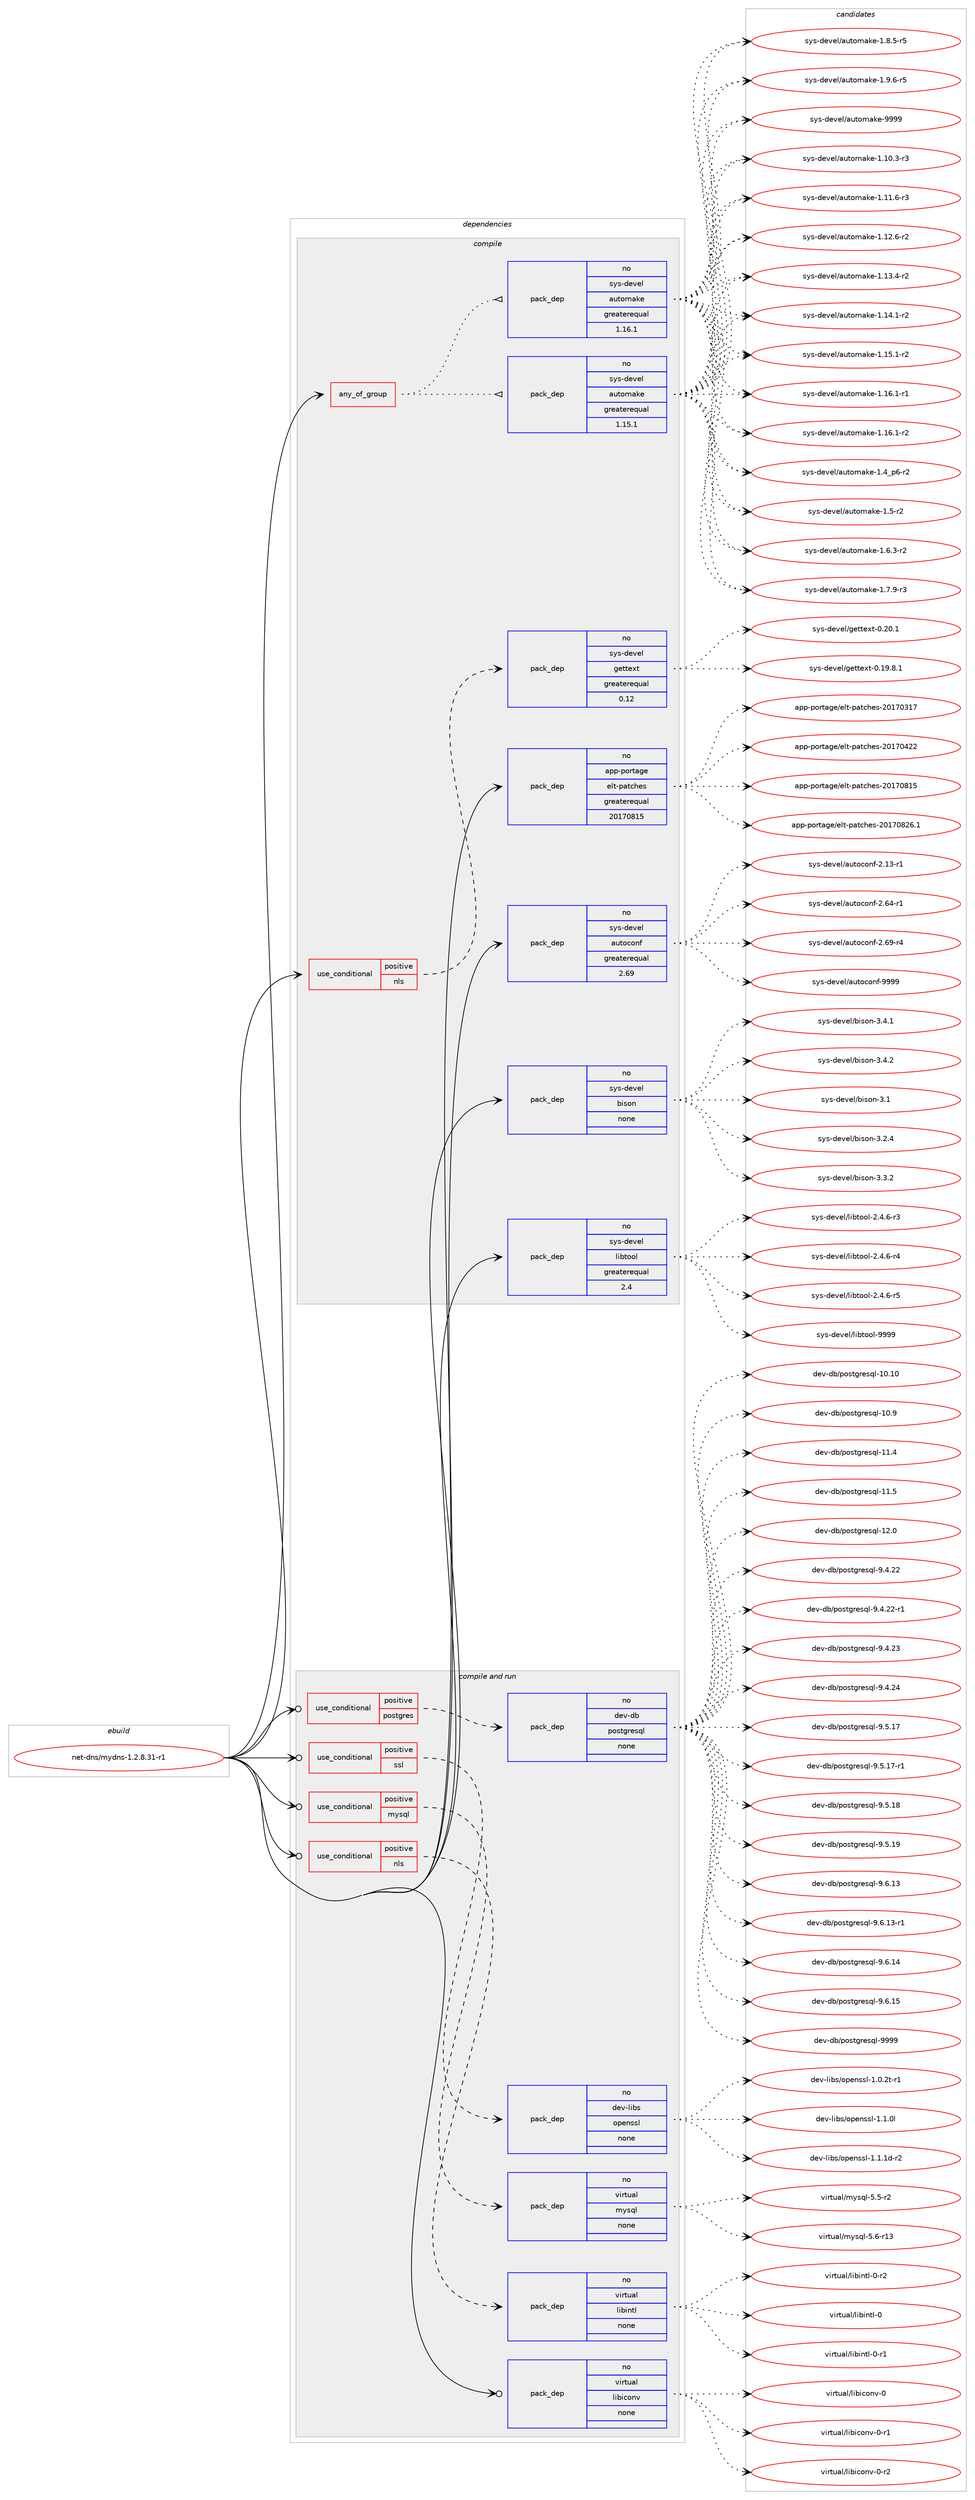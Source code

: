 digraph prolog {

# *************
# Graph options
# *************

newrank=true;
concentrate=true;
compound=true;
graph [rankdir=LR,fontname=Helvetica,fontsize=10,ranksep=1.5];#, ranksep=2.5, nodesep=0.2];
edge  [arrowhead=vee];
node  [fontname=Helvetica,fontsize=10];

# **********
# The ebuild
# **********

subgraph cluster_leftcol {
color=gray;
rank=same;
label=<<i>ebuild</i>>;
id [label="net-dns/mydns-1.2.8.31-r1", color=red, width=4, href="../net-dns/mydns-1.2.8.31-r1.svg"];
}

# ****************
# The dependencies
# ****************

subgraph cluster_midcol {
color=gray;
label=<<i>dependencies</i>>;
subgraph cluster_compile {
fillcolor="#eeeeee";
style=filled;
label=<<i>compile</i>>;
subgraph any13859 {
dependency818441 [label=<<TABLE BORDER="0" CELLBORDER="1" CELLSPACING="0" CELLPADDING="4"><TR><TD CELLPADDING="10">any_of_group</TD></TR></TABLE>>, shape=none, color=red];subgraph pack604812 {
dependency818442 [label=<<TABLE BORDER="0" CELLBORDER="1" CELLSPACING="0" CELLPADDING="4" WIDTH="220"><TR><TD ROWSPAN="6" CELLPADDING="30">pack_dep</TD></TR><TR><TD WIDTH="110">no</TD></TR><TR><TD>sys-devel</TD></TR><TR><TD>automake</TD></TR><TR><TD>greaterequal</TD></TR><TR><TD>1.16.1</TD></TR></TABLE>>, shape=none, color=blue];
}
dependency818441:e -> dependency818442:w [weight=20,style="dotted",arrowhead="oinv"];
subgraph pack604813 {
dependency818443 [label=<<TABLE BORDER="0" CELLBORDER="1" CELLSPACING="0" CELLPADDING="4" WIDTH="220"><TR><TD ROWSPAN="6" CELLPADDING="30">pack_dep</TD></TR><TR><TD WIDTH="110">no</TD></TR><TR><TD>sys-devel</TD></TR><TR><TD>automake</TD></TR><TR><TD>greaterequal</TD></TR><TR><TD>1.15.1</TD></TR></TABLE>>, shape=none, color=blue];
}
dependency818441:e -> dependency818443:w [weight=20,style="dotted",arrowhead="oinv"];
}
id:e -> dependency818441:w [weight=20,style="solid",arrowhead="vee"];
subgraph cond199320 {
dependency818444 [label=<<TABLE BORDER="0" CELLBORDER="1" CELLSPACING="0" CELLPADDING="4"><TR><TD ROWSPAN="3" CELLPADDING="10">use_conditional</TD></TR><TR><TD>positive</TD></TR><TR><TD>nls</TD></TR></TABLE>>, shape=none, color=red];
subgraph pack604814 {
dependency818445 [label=<<TABLE BORDER="0" CELLBORDER="1" CELLSPACING="0" CELLPADDING="4" WIDTH="220"><TR><TD ROWSPAN="6" CELLPADDING="30">pack_dep</TD></TR><TR><TD WIDTH="110">no</TD></TR><TR><TD>sys-devel</TD></TR><TR><TD>gettext</TD></TR><TR><TD>greaterequal</TD></TR><TR><TD>0.12</TD></TR></TABLE>>, shape=none, color=blue];
}
dependency818444:e -> dependency818445:w [weight=20,style="dashed",arrowhead="vee"];
}
id:e -> dependency818444:w [weight=20,style="solid",arrowhead="vee"];
subgraph pack604815 {
dependency818446 [label=<<TABLE BORDER="0" CELLBORDER="1" CELLSPACING="0" CELLPADDING="4" WIDTH="220"><TR><TD ROWSPAN="6" CELLPADDING="30">pack_dep</TD></TR><TR><TD WIDTH="110">no</TD></TR><TR><TD>app-portage</TD></TR><TR><TD>elt-patches</TD></TR><TR><TD>greaterequal</TD></TR><TR><TD>20170815</TD></TR></TABLE>>, shape=none, color=blue];
}
id:e -> dependency818446:w [weight=20,style="solid",arrowhead="vee"];
subgraph pack604816 {
dependency818447 [label=<<TABLE BORDER="0" CELLBORDER="1" CELLSPACING="0" CELLPADDING="4" WIDTH="220"><TR><TD ROWSPAN="6" CELLPADDING="30">pack_dep</TD></TR><TR><TD WIDTH="110">no</TD></TR><TR><TD>sys-devel</TD></TR><TR><TD>autoconf</TD></TR><TR><TD>greaterequal</TD></TR><TR><TD>2.69</TD></TR></TABLE>>, shape=none, color=blue];
}
id:e -> dependency818447:w [weight=20,style="solid",arrowhead="vee"];
subgraph pack604817 {
dependency818448 [label=<<TABLE BORDER="0" CELLBORDER="1" CELLSPACING="0" CELLPADDING="4" WIDTH="220"><TR><TD ROWSPAN="6" CELLPADDING="30">pack_dep</TD></TR><TR><TD WIDTH="110">no</TD></TR><TR><TD>sys-devel</TD></TR><TR><TD>bison</TD></TR><TR><TD>none</TD></TR><TR><TD></TD></TR></TABLE>>, shape=none, color=blue];
}
id:e -> dependency818448:w [weight=20,style="solid",arrowhead="vee"];
subgraph pack604818 {
dependency818449 [label=<<TABLE BORDER="0" CELLBORDER="1" CELLSPACING="0" CELLPADDING="4" WIDTH="220"><TR><TD ROWSPAN="6" CELLPADDING="30">pack_dep</TD></TR><TR><TD WIDTH="110">no</TD></TR><TR><TD>sys-devel</TD></TR><TR><TD>libtool</TD></TR><TR><TD>greaterequal</TD></TR><TR><TD>2.4</TD></TR></TABLE>>, shape=none, color=blue];
}
id:e -> dependency818449:w [weight=20,style="solid",arrowhead="vee"];
}
subgraph cluster_compileandrun {
fillcolor="#eeeeee";
style=filled;
label=<<i>compile and run</i>>;
subgraph cond199321 {
dependency818450 [label=<<TABLE BORDER="0" CELLBORDER="1" CELLSPACING="0" CELLPADDING="4"><TR><TD ROWSPAN="3" CELLPADDING="10">use_conditional</TD></TR><TR><TD>positive</TD></TR><TR><TD>mysql</TD></TR></TABLE>>, shape=none, color=red];
subgraph pack604819 {
dependency818451 [label=<<TABLE BORDER="0" CELLBORDER="1" CELLSPACING="0" CELLPADDING="4" WIDTH="220"><TR><TD ROWSPAN="6" CELLPADDING="30">pack_dep</TD></TR><TR><TD WIDTH="110">no</TD></TR><TR><TD>virtual</TD></TR><TR><TD>mysql</TD></TR><TR><TD>none</TD></TR><TR><TD></TD></TR></TABLE>>, shape=none, color=blue];
}
dependency818450:e -> dependency818451:w [weight=20,style="dashed",arrowhead="vee"];
}
id:e -> dependency818450:w [weight=20,style="solid",arrowhead="odotvee"];
subgraph cond199322 {
dependency818452 [label=<<TABLE BORDER="0" CELLBORDER="1" CELLSPACING="0" CELLPADDING="4"><TR><TD ROWSPAN="3" CELLPADDING="10">use_conditional</TD></TR><TR><TD>positive</TD></TR><TR><TD>nls</TD></TR></TABLE>>, shape=none, color=red];
subgraph pack604820 {
dependency818453 [label=<<TABLE BORDER="0" CELLBORDER="1" CELLSPACING="0" CELLPADDING="4" WIDTH="220"><TR><TD ROWSPAN="6" CELLPADDING="30">pack_dep</TD></TR><TR><TD WIDTH="110">no</TD></TR><TR><TD>virtual</TD></TR><TR><TD>libintl</TD></TR><TR><TD>none</TD></TR><TR><TD></TD></TR></TABLE>>, shape=none, color=blue];
}
dependency818452:e -> dependency818453:w [weight=20,style="dashed",arrowhead="vee"];
}
id:e -> dependency818452:w [weight=20,style="solid",arrowhead="odotvee"];
subgraph cond199323 {
dependency818454 [label=<<TABLE BORDER="0" CELLBORDER="1" CELLSPACING="0" CELLPADDING="4"><TR><TD ROWSPAN="3" CELLPADDING="10">use_conditional</TD></TR><TR><TD>positive</TD></TR><TR><TD>postgres</TD></TR></TABLE>>, shape=none, color=red];
subgraph pack604821 {
dependency818455 [label=<<TABLE BORDER="0" CELLBORDER="1" CELLSPACING="0" CELLPADDING="4" WIDTH="220"><TR><TD ROWSPAN="6" CELLPADDING="30">pack_dep</TD></TR><TR><TD WIDTH="110">no</TD></TR><TR><TD>dev-db</TD></TR><TR><TD>postgresql</TD></TR><TR><TD>none</TD></TR><TR><TD></TD></TR></TABLE>>, shape=none, color=blue];
}
dependency818454:e -> dependency818455:w [weight=20,style="dashed",arrowhead="vee"];
}
id:e -> dependency818454:w [weight=20,style="solid",arrowhead="odotvee"];
subgraph cond199324 {
dependency818456 [label=<<TABLE BORDER="0" CELLBORDER="1" CELLSPACING="0" CELLPADDING="4"><TR><TD ROWSPAN="3" CELLPADDING="10">use_conditional</TD></TR><TR><TD>positive</TD></TR><TR><TD>ssl</TD></TR></TABLE>>, shape=none, color=red];
subgraph pack604822 {
dependency818457 [label=<<TABLE BORDER="0" CELLBORDER="1" CELLSPACING="0" CELLPADDING="4" WIDTH="220"><TR><TD ROWSPAN="6" CELLPADDING="30">pack_dep</TD></TR><TR><TD WIDTH="110">no</TD></TR><TR><TD>dev-libs</TD></TR><TR><TD>openssl</TD></TR><TR><TD>none</TD></TR><TR><TD></TD></TR></TABLE>>, shape=none, color=blue];
}
dependency818456:e -> dependency818457:w [weight=20,style="dashed",arrowhead="vee"];
}
id:e -> dependency818456:w [weight=20,style="solid",arrowhead="odotvee"];
subgraph pack604823 {
dependency818458 [label=<<TABLE BORDER="0" CELLBORDER="1" CELLSPACING="0" CELLPADDING="4" WIDTH="220"><TR><TD ROWSPAN="6" CELLPADDING="30">pack_dep</TD></TR><TR><TD WIDTH="110">no</TD></TR><TR><TD>virtual</TD></TR><TR><TD>libiconv</TD></TR><TR><TD>none</TD></TR><TR><TD></TD></TR></TABLE>>, shape=none, color=blue];
}
id:e -> dependency818458:w [weight=20,style="solid",arrowhead="odotvee"];
}
subgraph cluster_run {
fillcolor="#eeeeee";
style=filled;
label=<<i>run</i>>;
}
}

# **************
# The candidates
# **************

subgraph cluster_choices {
rank=same;
color=gray;
label=<<i>candidates</i>>;

subgraph choice604812 {
color=black;
nodesep=1;
choice11512111545100101118101108479711711611110997107101454946494846514511451 [label="sys-devel/automake-1.10.3-r3", color=red, width=4,href="../sys-devel/automake-1.10.3-r3.svg"];
choice11512111545100101118101108479711711611110997107101454946494946544511451 [label="sys-devel/automake-1.11.6-r3", color=red, width=4,href="../sys-devel/automake-1.11.6-r3.svg"];
choice11512111545100101118101108479711711611110997107101454946495046544511450 [label="sys-devel/automake-1.12.6-r2", color=red, width=4,href="../sys-devel/automake-1.12.6-r2.svg"];
choice11512111545100101118101108479711711611110997107101454946495146524511450 [label="sys-devel/automake-1.13.4-r2", color=red, width=4,href="../sys-devel/automake-1.13.4-r2.svg"];
choice11512111545100101118101108479711711611110997107101454946495246494511450 [label="sys-devel/automake-1.14.1-r2", color=red, width=4,href="../sys-devel/automake-1.14.1-r2.svg"];
choice11512111545100101118101108479711711611110997107101454946495346494511450 [label="sys-devel/automake-1.15.1-r2", color=red, width=4,href="../sys-devel/automake-1.15.1-r2.svg"];
choice11512111545100101118101108479711711611110997107101454946495446494511449 [label="sys-devel/automake-1.16.1-r1", color=red, width=4,href="../sys-devel/automake-1.16.1-r1.svg"];
choice11512111545100101118101108479711711611110997107101454946495446494511450 [label="sys-devel/automake-1.16.1-r2", color=red, width=4,href="../sys-devel/automake-1.16.1-r2.svg"];
choice115121115451001011181011084797117116111109971071014549465295112544511450 [label="sys-devel/automake-1.4_p6-r2", color=red, width=4,href="../sys-devel/automake-1.4_p6-r2.svg"];
choice11512111545100101118101108479711711611110997107101454946534511450 [label="sys-devel/automake-1.5-r2", color=red, width=4,href="../sys-devel/automake-1.5-r2.svg"];
choice115121115451001011181011084797117116111109971071014549465446514511450 [label="sys-devel/automake-1.6.3-r2", color=red, width=4,href="../sys-devel/automake-1.6.3-r2.svg"];
choice115121115451001011181011084797117116111109971071014549465546574511451 [label="sys-devel/automake-1.7.9-r3", color=red, width=4,href="../sys-devel/automake-1.7.9-r3.svg"];
choice115121115451001011181011084797117116111109971071014549465646534511453 [label="sys-devel/automake-1.8.5-r5", color=red, width=4,href="../sys-devel/automake-1.8.5-r5.svg"];
choice115121115451001011181011084797117116111109971071014549465746544511453 [label="sys-devel/automake-1.9.6-r5", color=red, width=4,href="../sys-devel/automake-1.9.6-r5.svg"];
choice115121115451001011181011084797117116111109971071014557575757 [label="sys-devel/automake-9999", color=red, width=4,href="../sys-devel/automake-9999.svg"];
dependency818442:e -> choice11512111545100101118101108479711711611110997107101454946494846514511451:w [style=dotted,weight="100"];
dependency818442:e -> choice11512111545100101118101108479711711611110997107101454946494946544511451:w [style=dotted,weight="100"];
dependency818442:e -> choice11512111545100101118101108479711711611110997107101454946495046544511450:w [style=dotted,weight="100"];
dependency818442:e -> choice11512111545100101118101108479711711611110997107101454946495146524511450:w [style=dotted,weight="100"];
dependency818442:e -> choice11512111545100101118101108479711711611110997107101454946495246494511450:w [style=dotted,weight="100"];
dependency818442:e -> choice11512111545100101118101108479711711611110997107101454946495346494511450:w [style=dotted,weight="100"];
dependency818442:e -> choice11512111545100101118101108479711711611110997107101454946495446494511449:w [style=dotted,weight="100"];
dependency818442:e -> choice11512111545100101118101108479711711611110997107101454946495446494511450:w [style=dotted,weight="100"];
dependency818442:e -> choice115121115451001011181011084797117116111109971071014549465295112544511450:w [style=dotted,weight="100"];
dependency818442:e -> choice11512111545100101118101108479711711611110997107101454946534511450:w [style=dotted,weight="100"];
dependency818442:e -> choice115121115451001011181011084797117116111109971071014549465446514511450:w [style=dotted,weight="100"];
dependency818442:e -> choice115121115451001011181011084797117116111109971071014549465546574511451:w [style=dotted,weight="100"];
dependency818442:e -> choice115121115451001011181011084797117116111109971071014549465646534511453:w [style=dotted,weight="100"];
dependency818442:e -> choice115121115451001011181011084797117116111109971071014549465746544511453:w [style=dotted,weight="100"];
dependency818442:e -> choice115121115451001011181011084797117116111109971071014557575757:w [style=dotted,weight="100"];
}
subgraph choice604813 {
color=black;
nodesep=1;
choice11512111545100101118101108479711711611110997107101454946494846514511451 [label="sys-devel/automake-1.10.3-r3", color=red, width=4,href="../sys-devel/automake-1.10.3-r3.svg"];
choice11512111545100101118101108479711711611110997107101454946494946544511451 [label="sys-devel/automake-1.11.6-r3", color=red, width=4,href="../sys-devel/automake-1.11.6-r3.svg"];
choice11512111545100101118101108479711711611110997107101454946495046544511450 [label="sys-devel/automake-1.12.6-r2", color=red, width=4,href="../sys-devel/automake-1.12.6-r2.svg"];
choice11512111545100101118101108479711711611110997107101454946495146524511450 [label="sys-devel/automake-1.13.4-r2", color=red, width=4,href="../sys-devel/automake-1.13.4-r2.svg"];
choice11512111545100101118101108479711711611110997107101454946495246494511450 [label="sys-devel/automake-1.14.1-r2", color=red, width=4,href="../sys-devel/automake-1.14.1-r2.svg"];
choice11512111545100101118101108479711711611110997107101454946495346494511450 [label="sys-devel/automake-1.15.1-r2", color=red, width=4,href="../sys-devel/automake-1.15.1-r2.svg"];
choice11512111545100101118101108479711711611110997107101454946495446494511449 [label="sys-devel/automake-1.16.1-r1", color=red, width=4,href="../sys-devel/automake-1.16.1-r1.svg"];
choice11512111545100101118101108479711711611110997107101454946495446494511450 [label="sys-devel/automake-1.16.1-r2", color=red, width=4,href="../sys-devel/automake-1.16.1-r2.svg"];
choice115121115451001011181011084797117116111109971071014549465295112544511450 [label="sys-devel/automake-1.4_p6-r2", color=red, width=4,href="../sys-devel/automake-1.4_p6-r2.svg"];
choice11512111545100101118101108479711711611110997107101454946534511450 [label="sys-devel/automake-1.5-r2", color=red, width=4,href="../sys-devel/automake-1.5-r2.svg"];
choice115121115451001011181011084797117116111109971071014549465446514511450 [label="sys-devel/automake-1.6.3-r2", color=red, width=4,href="../sys-devel/automake-1.6.3-r2.svg"];
choice115121115451001011181011084797117116111109971071014549465546574511451 [label="sys-devel/automake-1.7.9-r3", color=red, width=4,href="../sys-devel/automake-1.7.9-r3.svg"];
choice115121115451001011181011084797117116111109971071014549465646534511453 [label="sys-devel/automake-1.8.5-r5", color=red, width=4,href="../sys-devel/automake-1.8.5-r5.svg"];
choice115121115451001011181011084797117116111109971071014549465746544511453 [label="sys-devel/automake-1.9.6-r5", color=red, width=4,href="../sys-devel/automake-1.9.6-r5.svg"];
choice115121115451001011181011084797117116111109971071014557575757 [label="sys-devel/automake-9999", color=red, width=4,href="../sys-devel/automake-9999.svg"];
dependency818443:e -> choice11512111545100101118101108479711711611110997107101454946494846514511451:w [style=dotted,weight="100"];
dependency818443:e -> choice11512111545100101118101108479711711611110997107101454946494946544511451:w [style=dotted,weight="100"];
dependency818443:e -> choice11512111545100101118101108479711711611110997107101454946495046544511450:w [style=dotted,weight="100"];
dependency818443:e -> choice11512111545100101118101108479711711611110997107101454946495146524511450:w [style=dotted,weight="100"];
dependency818443:e -> choice11512111545100101118101108479711711611110997107101454946495246494511450:w [style=dotted,weight="100"];
dependency818443:e -> choice11512111545100101118101108479711711611110997107101454946495346494511450:w [style=dotted,weight="100"];
dependency818443:e -> choice11512111545100101118101108479711711611110997107101454946495446494511449:w [style=dotted,weight="100"];
dependency818443:e -> choice11512111545100101118101108479711711611110997107101454946495446494511450:w [style=dotted,weight="100"];
dependency818443:e -> choice115121115451001011181011084797117116111109971071014549465295112544511450:w [style=dotted,weight="100"];
dependency818443:e -> choice11512111545100101118101108479711711611110997107101454946534511450:w [style=dotted,weight="100"];
dependency818443:e -> choice115121115451001011181011084797117116111109971071014549465446514511450:w [style=dotted,weight="100"];
dependency818443:e -> choice115121115451001011181011084797117116111109971071014549465546574511451:w [style=dotted,weight="100"];
dependency818443:e -> choice115121115451001011181011084797117116111109971071014549465646534511453:w [style=dotted,weight="100"];
dependency818443:e -> choice115121115451001011181011084797117116111109971071014549465746544511453:w [style=dotted,weight="100"];
dependency818443:e -> choice115121115451001011181011084797117116111109971071014557575757:w [style=dotted,weight="100"];
}
subgraph choice604814 {
color=black;
nodesep=1;
choice1151211154510010111810110847103101116116101120116454846495746564649 [label="sys-devel/gettext-0.19.8.1", color=red, width=4,href="../sys-devel/gettext-0.19.8.1.svg"];
choice115121115451001011181011084710310111611610112011645484650484649 [label="sys-devel/gettext-0.20.1", color=red, width=4,href="../sys-devel/gettext-0.20.1.svg"];
dependency818445:e -> choice1151211154510010111810110847103101116116101120116454846495746564649:w [style=dotted,weight="100"];
dependency818445:e -> choice115121115451001011181011084710310111611610112011645484650484649:w [style=dotted,weight="100"];
}
subgraph choice604815 {
color=black;
nodesep=1;
choice97112112451121111141169710310147101108116451129711699104101115455048495548514955 [label="app-portage/elt-patches-20170317", color=red, width=4,href="../app-portage/elt-patches-20170317.svg"];
choice97112112451121111141169710310147101108116451129711699104101115455048495548525050 [label="app-portage/elt-patches-20170422", color=red, width=4,href="../app-portage/elt-patches-20170422.svg"];
choice97112112451121111141169710310147101108116451129711699104101115455048495548564953 [label="app-portage/elt-patches-20170815", color=red, width=4,href="../app-portage/elt-patches-20170815.svg"];
choice971121124511211111411697103101471011081164511297116991041011154550484955485650544649 [label="app-portage/elt-patches-20170826.1", color=red, width=4,href="../app-portage/elt-patches-20170826.1.svg"];
dependency818446:e -> choice97112112451121111141169710310147101108116451129711699104101115455048495548514955:w [style=dotted,weight="100"];
dependency818446:e -> choice97112112451121111141169710310147101108116451129711699104101115455048495548525050:w [style=dotted,weight="100"];
dependency818446:e -> choice97112112451121111141169710310147101108116451129711699104101115455048495548564953:w [style=dotted,weight="100"];
dependency818446:e -> choice971121124511211111411697103101471011081164511297116991041011154550484955485650544649:w [style=dotted,weight="100"];
}
subgraph choice604816 {
color=black;
nodesep=1;
choice1151211154510010111810110847971171161119911111010245504649514511449 [label="sys-devel/autoconf-2.13-r1", color=red, width=4,href="../sys-devel/autoconf-2.13-r1.svg"];
choice1151211154510010111810110847971171161119911111010245504654524511449 [label="sys-devel/autoconf-2.64-r1", color=red, width=4,href="../sys-devel/autoconf-2.64-r1.svg"];
choice1151211154510010111810110847971171161119911111010245504654574511452 [label="sys-devel/autoconf-2.69-r4", color=red, width=4,href="../sys-devel/autoconf-2.69-r4.svg"];
choice115121115451001011181011084797117116111991111101024557575757 [label="sys-devel/autoconf-9999", color=red, width=4,href="../sys-devel/autoconf-9999.svg"];
dependency818447:e -> choice1151211154510010111810110847971171161119911111010245504649514511449:w [style=dotted,weight="100"];
dependency818447:e -> choice1151211154510010111810110847971171161119911111010245504654524511449:w [style=dotted,weight="100"];
dependency818447:e -> choice1151211154510010111810110847971171161119911111010245504654574511452:w [style=dotted,weight="100"];
dependency818447:e -> choice115121115451001011181011084797117116111991111101024557575757:w [style=dotted,weight="100"];
}
subgraph choice604817 {
color=black;
nodesep=1;
choice11512111545100101118101108479810511511111045514649 [label="sys-devel/bison-3.1", color=red, width=4,href="../sys-devel/bison-3.1.svg"];
choice115121115451001011181011084798105115111110455146504652 [label="sys-devel/bison-3.2.4", color=red, width=4,href="../sys-devel/bison-3.2.4.svg"];
choice115121115451001011181011084798105115111110455146514650 [label="sys-devel/bison-3.3.2", color=red, width=4,href="../sys-devel/bison-3.3.2.svg"];
choice115121115451001011181011084798105115111110455146524649 [label="sys-devel/bison-3.4.1", color=red, width=4,href="../sys-devel/bison-3.4.1.svg"];
choice115121115451001011181011084798105115111110455146524650 [label="sys-devel/bison-3.4.2", color=red, width=4,href="../sys-devel/bison-3.4.2.svg"];
dependency818448:e -> choice11512111545100101118101108479810511511111045514649:w [style=dotted,weight="100"];
dependency818448:e -> choice115121115451001011181011084798105115111110455146504652:w [style=dotted,weight="100"];
dependency818448:e -> choice115121115451001011181011084798105115111110455146514650:w [style=dotted,weight="100"];
dependency818448:e -> choice115121115451001011181011084798105115111110455146524649:w [style=dotted,weight="100"];
dependency818448:e -> choice115121115451001011181011084798105115111110455146524650:w [style=dotted,weight="100"];
}
subgraph choice604818 {
color=black;
nodesep=1;
choice1151211154510010111810110847108105981161111111084550465246544511451 [label="sys-devel/libtool-2.4.6-r3", color=red, width=4,href="../sys-devel/libtool-2.4.6-r3.svg"];
choice1151211154510010111810110847108105981161111111084550465246544511452 [label="sys-devel/libtool-2.4.6-r4", color=red, width=4,href="../sys-devel/libtool-2.4.6-r4.svg"];
choice1151211154510010111810110847108105981161111111084550465246544511453 [label="sys-devel/libtool-2.4.6-r5", color=red, width=4,href="../sys-devel/libtool-2.4.6-r5.svg"];
choice1151211154510010111810110847108105981161111111084557575757 [label="sys-devel/libtool-9999", color=red, width=4,href="../sys-devel/libtool-9999.svg"];
dependency818449:e -> choice1151211154510010111810110847108105981161111111084550465246544511451:w [style=dotted,weight="100"];
dependency818449:e -> choice1151211154510010111810110847108105981161111111084550465246544511452:w [style=dotted,weight="100"];
dependency818449:e -> choice1151211154510010111810110847108105981161111111084550465246544511453:w [style=dotted,weight="100"];
dependency818449:e -> choice1151211154510010111810110847108105981161111111084557575757:w [style=dotted,weight="100"];
}
subgraph choice604819 {
color=black;
nodesep=1;
choice1181051141161179710847109121115113108455346534511450 [label="virtual/mysql-5.5-r2", color=red, width=4,href="../virtual/mysql-5.5-r2.svg"];
choice118105114116117971084710912111511310845534654451144951 [label="virtual/mysql-5.6-r13", color=red, width=4,href="../virtual/mysql-5.6-r13.svg"];
dependency818451:e -> choice1181051141161179710847109121115113108455346534511450:w [style=dotted,weight="100"];
dependency818451:e -> choice118105114116117971084710912111511310845534654451144951:w [style=dotted,weight="100"];
}
subgraph choice604820 {
color=black;
nodesep=1;
choice1181051141161179710847108105981051101161084548 [label="virtual/libintl-0", color=red, width=4,href="../virtual/libintl-0.svg"];
choice11810511411611797108471081059810511011610845484511449 [label="virtual/libintl-0-r1", color=red, width=4,href="../virtual/libintl-0-r1.svg"];
choice11810511411611797108471081059810511011610845484511450 [label="virtual/libintl-0-r2", color=red, width=4,href="../virtual/libintl-0-r2.svg"];
dependency818453:e -> choice1181051141161179710847108105981051101161084548:w [style=dotted,weight="100"];
dependency818453:e -> choice11810511411611797108471081059810511011610845484511449:w [style=dotted,weight="100"];
dependency818453:e -> choice11810511411611797108471081059810511011610845484511450:w [style=dotted,weight="100"];
}
subgraph choice604821 {
color=black;
nodesep=1;
choice100101118451009847112111115116103114101115113108454948464948 [label="dev-db/postgresql-10.10", color=red, width=4,href="../dev-db/postgresql-10.10.svg"];
choice1001011184510098471121111151161031141011151131084549484657 [label="dev-db/postgresql-10.9", color=red, width=4,href="../dev-db/postgresql-10.9.svg"];
choice1001011184510098471121111151161031141011151131084549494652 [label="dev-db/postgresql-11.4", color=red, width=4,href="../dev-db/postgresql-11.4.svg"];
choice1001011184510098471121111151161031141011151131084549494653 [label="dev-db/postgresql-11.5", color=red, width=4,href="../dev-db/postgresql-11.5.svg"];
choice1001011184510098471121111151161031141011151131084549504648 [label="dev-db/postgresql-12.0", color=red, width=4,href="../dev-db/postgresql-12.0.svg"];
choice10010111845100984711211111511610311410111511310845574652465050 [label="dev-db/postgresql-9.4.22", color=red, width=4,href="../dev-db/postgresql-9.4.22.svg"];
choice100101118451009847112111115116103114101115113108455746524650504511449 [label="dev-db/postgresql-9.4.22-r1", color=red, width=4,href="../dev-db/postgresql-9.4.22-r1.svg"];
choice10010111845100984711211111511610311410111511310845574652465051 [label="dev-db/postgresql-9.4.23", color=red, width=4,href="../dev-db/postgresql-9.4.23.svg"];
choice10010111845100984711211111511610311410111511310845574652465052 [label="dev-db/postgresql-9.4.24", color=red, width=4,href="../dev-db/postgresql-9.4.24.svg"];
choice10010111845100984711211111511610311410111511310845574653464955 [label="dev-db/postgresql-9.5.17", color=red, width=4,href="../dev-db/postgresql-9.5.17.svg"];
choice100101118451009847112111115116103114101115113108455746534649554511449 [label="dev-db/postgresql-9.5.17-r1", color=red, width=4,href="../dev-db/postgresql-9.5.17-r1.svg"];
choice10010111845100984711211111511610311410111511310845574653464956 [label="dev-db/postgresql-9.5.18", color=red, width=4,href="../dev-db/postgresql-9.5.18.svg"];
choice10010111845100984711211111511610311410111511310845574653464957 [label="dev-db/postgresql-9.5.19", color=red, width=4,href="../dev-db/postgresql-9.5.19.svg"];
choice10010111845100984711211111511610311410111511310845574654464951 [label="dev-db/postgresql-9.6.13", color=red, width=4,href="../dev-db/postgresql-9.6.13.svg"];
choice100101118451009847112111115116103114101115113108455746544649514511449 [label="dev-db/postgresql-9.6.13-r1", color=red, width=4,href="../dev-db/postgresql-9.6.13-r1.svg"];
choice10010111845100984711211111511610311410111511310845574654464952 [label="dev-db/postgresql-9.6.14", color=red, width=4,href="../dev-db/postgresql-9.6.14.svg"];
choice10010111845100984711211111511610311410111511310845574654464953 [label="dev-db/postgresql-9.6.15", color=red, width=4,href="../dev-db/postgresql-9.6.15.svg"];
choice1001011184510098471121111151161031141011151131084557575757 [label="dev-db/postgresql-9999", color=red, width=4,href="../dev-db/postgresql-9999.svg"];
dependency818455:e -> choice100101118451009847112111115116103114101115113108454948464948:w [style=dotted,weight="100"];
dependency818455:e -> choice1001011184510098471121111151161031141011151131084549484657:w [style=dotted,weight="100"];
dependency818455:e -> choice1001011184510098471121111151161031141011151131084549494652:w [style=dotted,weight="100"];
dependency818455:e -> choice1001011184510098471121111151161031141011151131084549494653:w [style=dotted,weight="100"];
dependency818455:e -> choice1001011184510098471121111151161031141011151131084549504648:w [style=dotted,weight="100"];
dependency818455:e -> choice10010111845100984711211111511610311410111511310845574652465050:w [style=dotted,weight="100"];
dependency818455:e -> choice100101118451009847112111115116103114101115113108455746524650504511449:w [style=dotted,weight="100"];
dependency818455:e -> choice10010111845100984711211111511610311410111511310845574652465051:w [style=dotted,weight="100"];
dependency818455:e -> choice10010111845100984711211111511610311410111511310845574652465052:w [style=dotted,weight="100"];
dependency818455:e -> choice10010111845100984711211111511610311410111511310845574653464955:w [style=dotted,weight="100"];
dependency818455:e -> choice100101118451009847112111115116103114101115113108455746534649554511449:w [style=dotted,weight="100"];
dependency818455:e -> choice10010111845100984711211111511610311410111511310845574653464956:w [style=dotted,weight="100"];
dependency818455:e -> choice10010111845100984711211111511610311410111511310845574653464957:w [style=dotted,weight="100"];
dependency818455:e -> choice10010111845100984711211111511610311410111511310845574654464951:w [style=dotted,weight="100"];
dependency818455:e -> choice100101118451009847112111115116103114101115113108455746544649514511449:w [style=dotted,weight="100"];
dependency818455:e -> choice10010111845100984711211111511610311410111511310845574654464952:w [style=dotted,weight="100"];
dependency818455:e -> choice10010111845100984711211111511610311410111511310845574654464953:w [style=dotted,weight="100"];
dependency818455:e -> choice1001011184510098471121111151161031141011151131084557575757:w [style=dotted,weight="100"];
}
subgraph choice604822 {
color=black;
nodesep=1;
choice1001011184510810598115471111121011101151151084549464846501164511449 [label="dev-libs/openssl-1.0.2t-r1", color=red, width=4,href="../dev-libs/openssl-1.0.2t-r1.svg"];
choice100101118451081059811547111112101110115115108454946494648108 [label="dev-libs/openssl-1.1.0l", color=red, width=4,href="../dev-libs/openssl-1.1.0l.svg"];
choice1001011184510810598115471111121011101151151084549464946491004511450 [label="dev-libs/openssl-1.1.1d-r2", color=red, width=4,href="../dev-libs/openssl-1.1.1d-r2.svg"];
dependency818457:e -> choice1001011184510810598115471111121011101151151084549464846501164511449:w [style=dotted,weight="100"];
dependency818457:e -> choice100101118451081059811547111112101110115115108454946494648108:w [style=dotted,weight="100"];
dependency818457:e -> choice1001011184510810598115471111121011101151151084549464946491004511450:w [style=dotted,weight="100"];
}
subgraph choice604823 {
color=black;
nodesep=1;
choice118105114116117971084710810598105991111101184548 [label="virtual/libiconv-0", color=red, width=4,href="../virtual/libiconv-0.svg"];
choice1181051141161179710847108105981059911111011845484511449 [label="virtual/libiconv-0-r1", color=red, width=4,href="../virtual/libiconv-0-r1.svg"];
choice1181051141161179710847108105981059911111011845484511450 [label="virtual/libiconv-0-r2", color=red, width=4,href="../virtual/libiconv-0-r2.svg"];
dependency818458:e -> choice118105114116117971084710810598105991111101184548:w [style=dotted,weight="100"];
dependency818458:e -> choice1181051141161179710847108105981059911111011845484511449:w [style=dotted,weight="100"];
dependency818458:e -> choice1181051141161179710847108105981059911111011845484511450:w [style=dotted,weight="100"];
}
}

}
